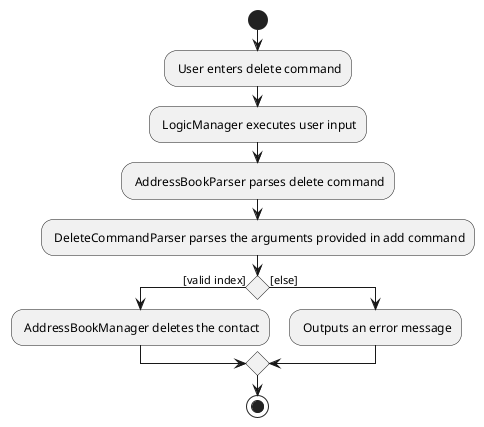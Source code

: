@startuml
'https://plantuml.com/activity-diagram-beta

start
: User enters delete command;
: LogicManager executes user input;
: AddressBookParser parses delete command;
: DeleteCommandParser parses the arguments provided in add command;
if() then ([valid index])
: AddressBookManager deletes the contact;
else ([else])
: Outputs an error message;
endif


stop

@enduml
